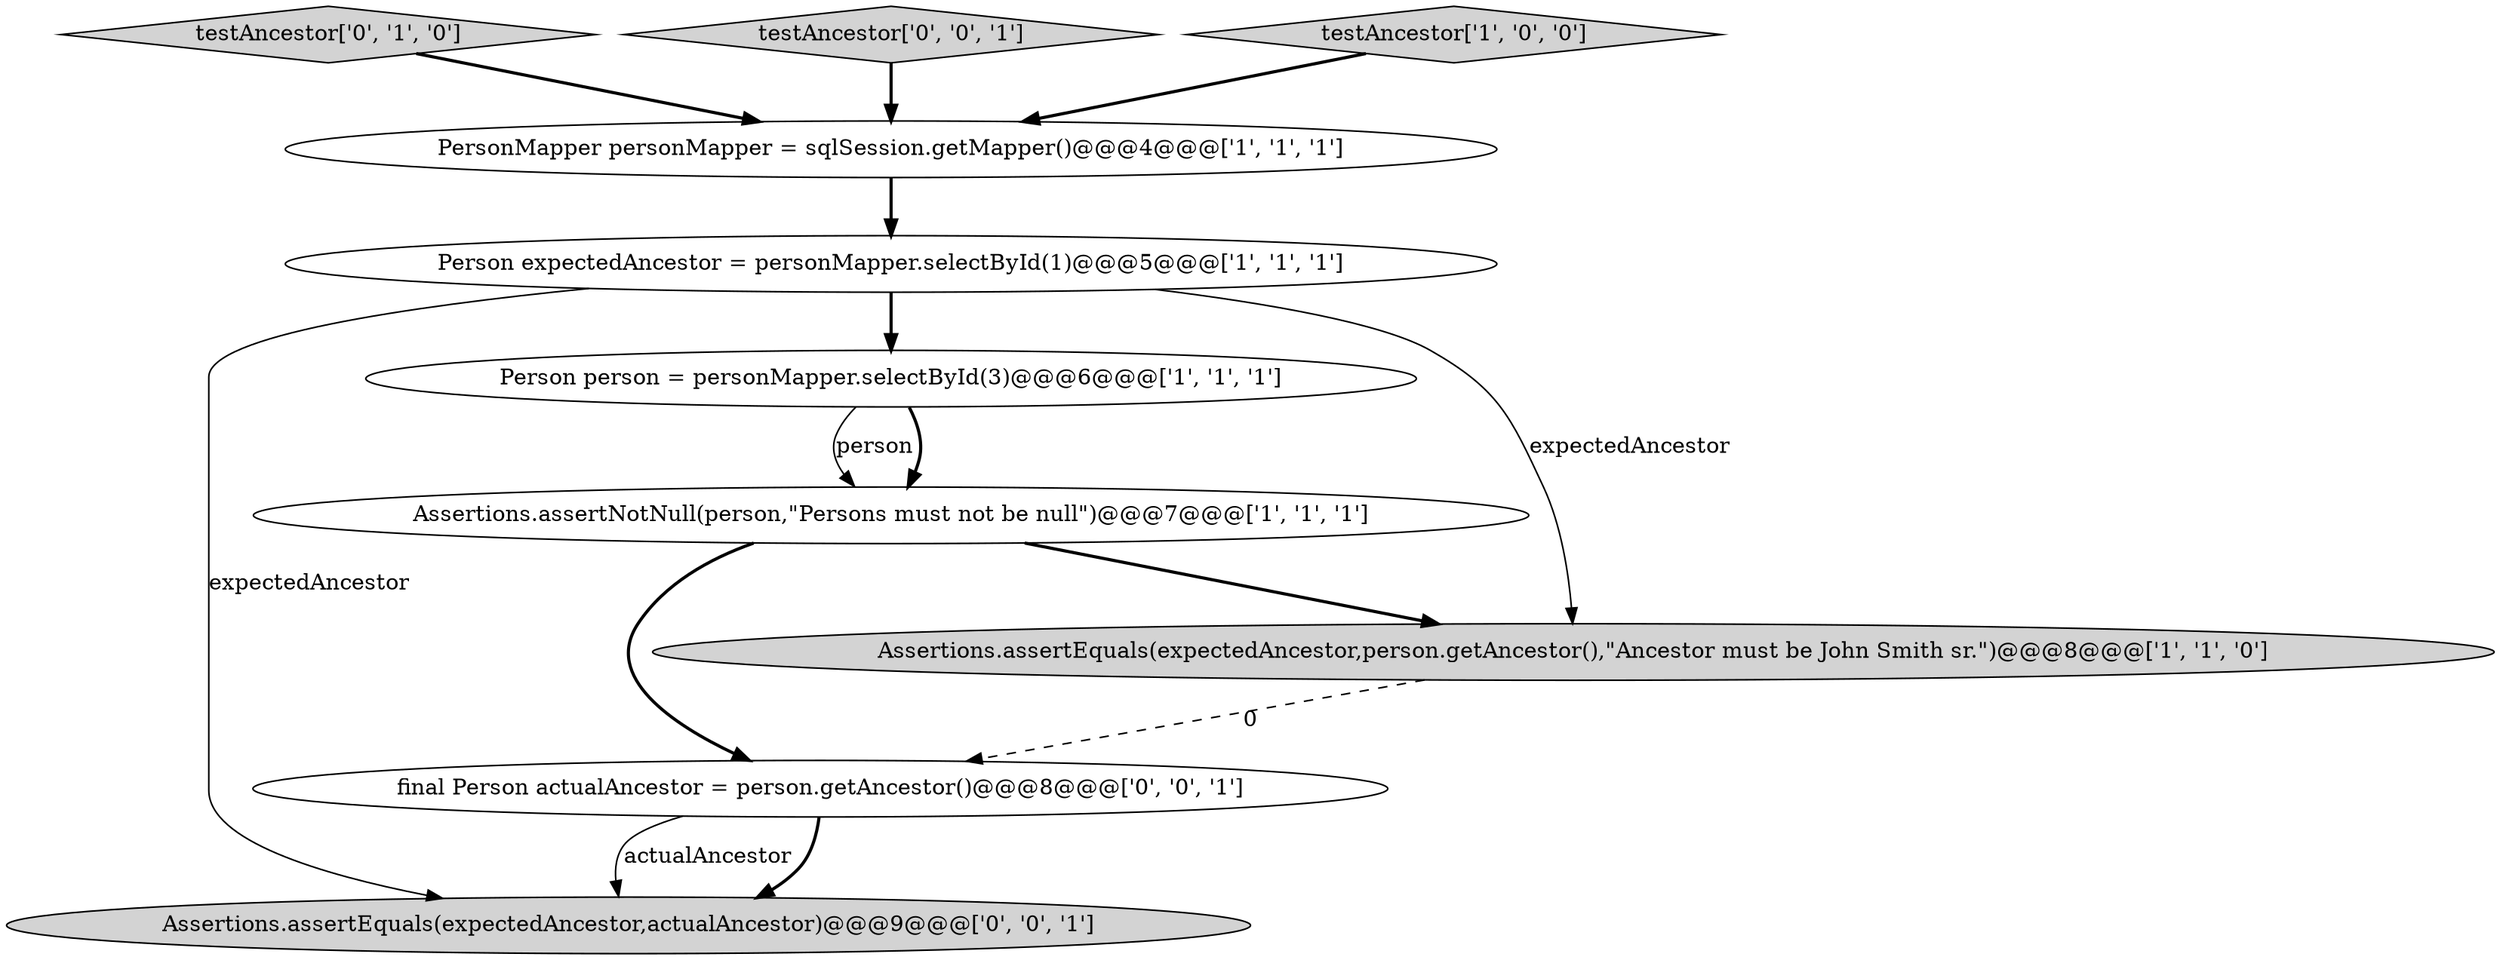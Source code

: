 digraph {
6 [style = filled, label = "testAncestor['0', '1', '0']", fillcolor = lightgray, shape = diamond image = "AAA0AAABBB2BBB"];
3 [style = filled, label = "Person expectedAncestor = personMapper.selectById(1)@@@5@@@['1', '1', '1']", fillcolor = white, shape = ellipse image = "AAA0AAABBB1BBB"];
8 [style = filled, label = "testAncestor['0', '0', '1']", fillcolor = lightgray, shape = diamond image = "AAA0AAABBB3BBB"];
1 [style = filled, label = "testAncestor['1', '0', '0']", fillcolor = lightgray, shape = diamond image = "AAA0AAABBB1BBB"];
4 [style = filled, label = "Assertions.assertEquals(expectedAncestor,person.getAncestor(),\"Ancestor must be John Smith sr.\")@@@8@@@['1', '1', '0']", fillcolor = lightgray, shape = ellipse image = "AAA0AAABBB1BBB"];
9 [style = filled, label = "Assertions.assertEquals(expectedAncestor,actualAncestor)@@@9@@@['0', '0', '1']", fillcolor = lightgray, shape = ellipse image = "AAA0AAABBB3BBB"];
7 [style = filled, label = "final Person actualAncestor = person.getAncestor()@@@8@@@['0', '0', '1']", fillcolor = white, shape = ellipse image = "AAA0AAABBB3BBB"];
0 [style = filled, label = "PersonMapper personMapper = sqlSession.getMapper()@@@4@@@['1', '1', '1']", fillcolor = white, shape = ellipse image = "AAA0AAABBB1BBB"];
2 [style = filled, label = "Assertions.assertNotNull(person,\"Persons must not be null\")@@@7@@@['1', '1', '1']", fillcolor = white, shape = ellipse image = "AAA0AAABBB1BBB"];
5 [style = filled, label = "Person person = personMapper.selectById(3)@@@6@@@['1', '1', '1']", fillcolor = white, shape = ellipse image = "AAA0AAABBB1BBB"];
8->0 [style = bold, label=""];
0->3 [style = bold, label=""];
7->9 [style = bold, label=""];
5->2 [style = bold, label=""];
3->5 [style = bold, label=""];
6->0 [style = bold, label=""];
1->0 [style = bold, label=""];
2->7 [style = bold, label=""];
3->4 [style = solid, label="expectedAncestor"];
2->4 [style = bold, label=""];
7->9 [style = solid, label="actualAncestor"];
3->9 [style = solid, label="expectedAncestor"];
4->7 [style = dashed, label="0"];
5->2 [style = solid, label="person"];
}
